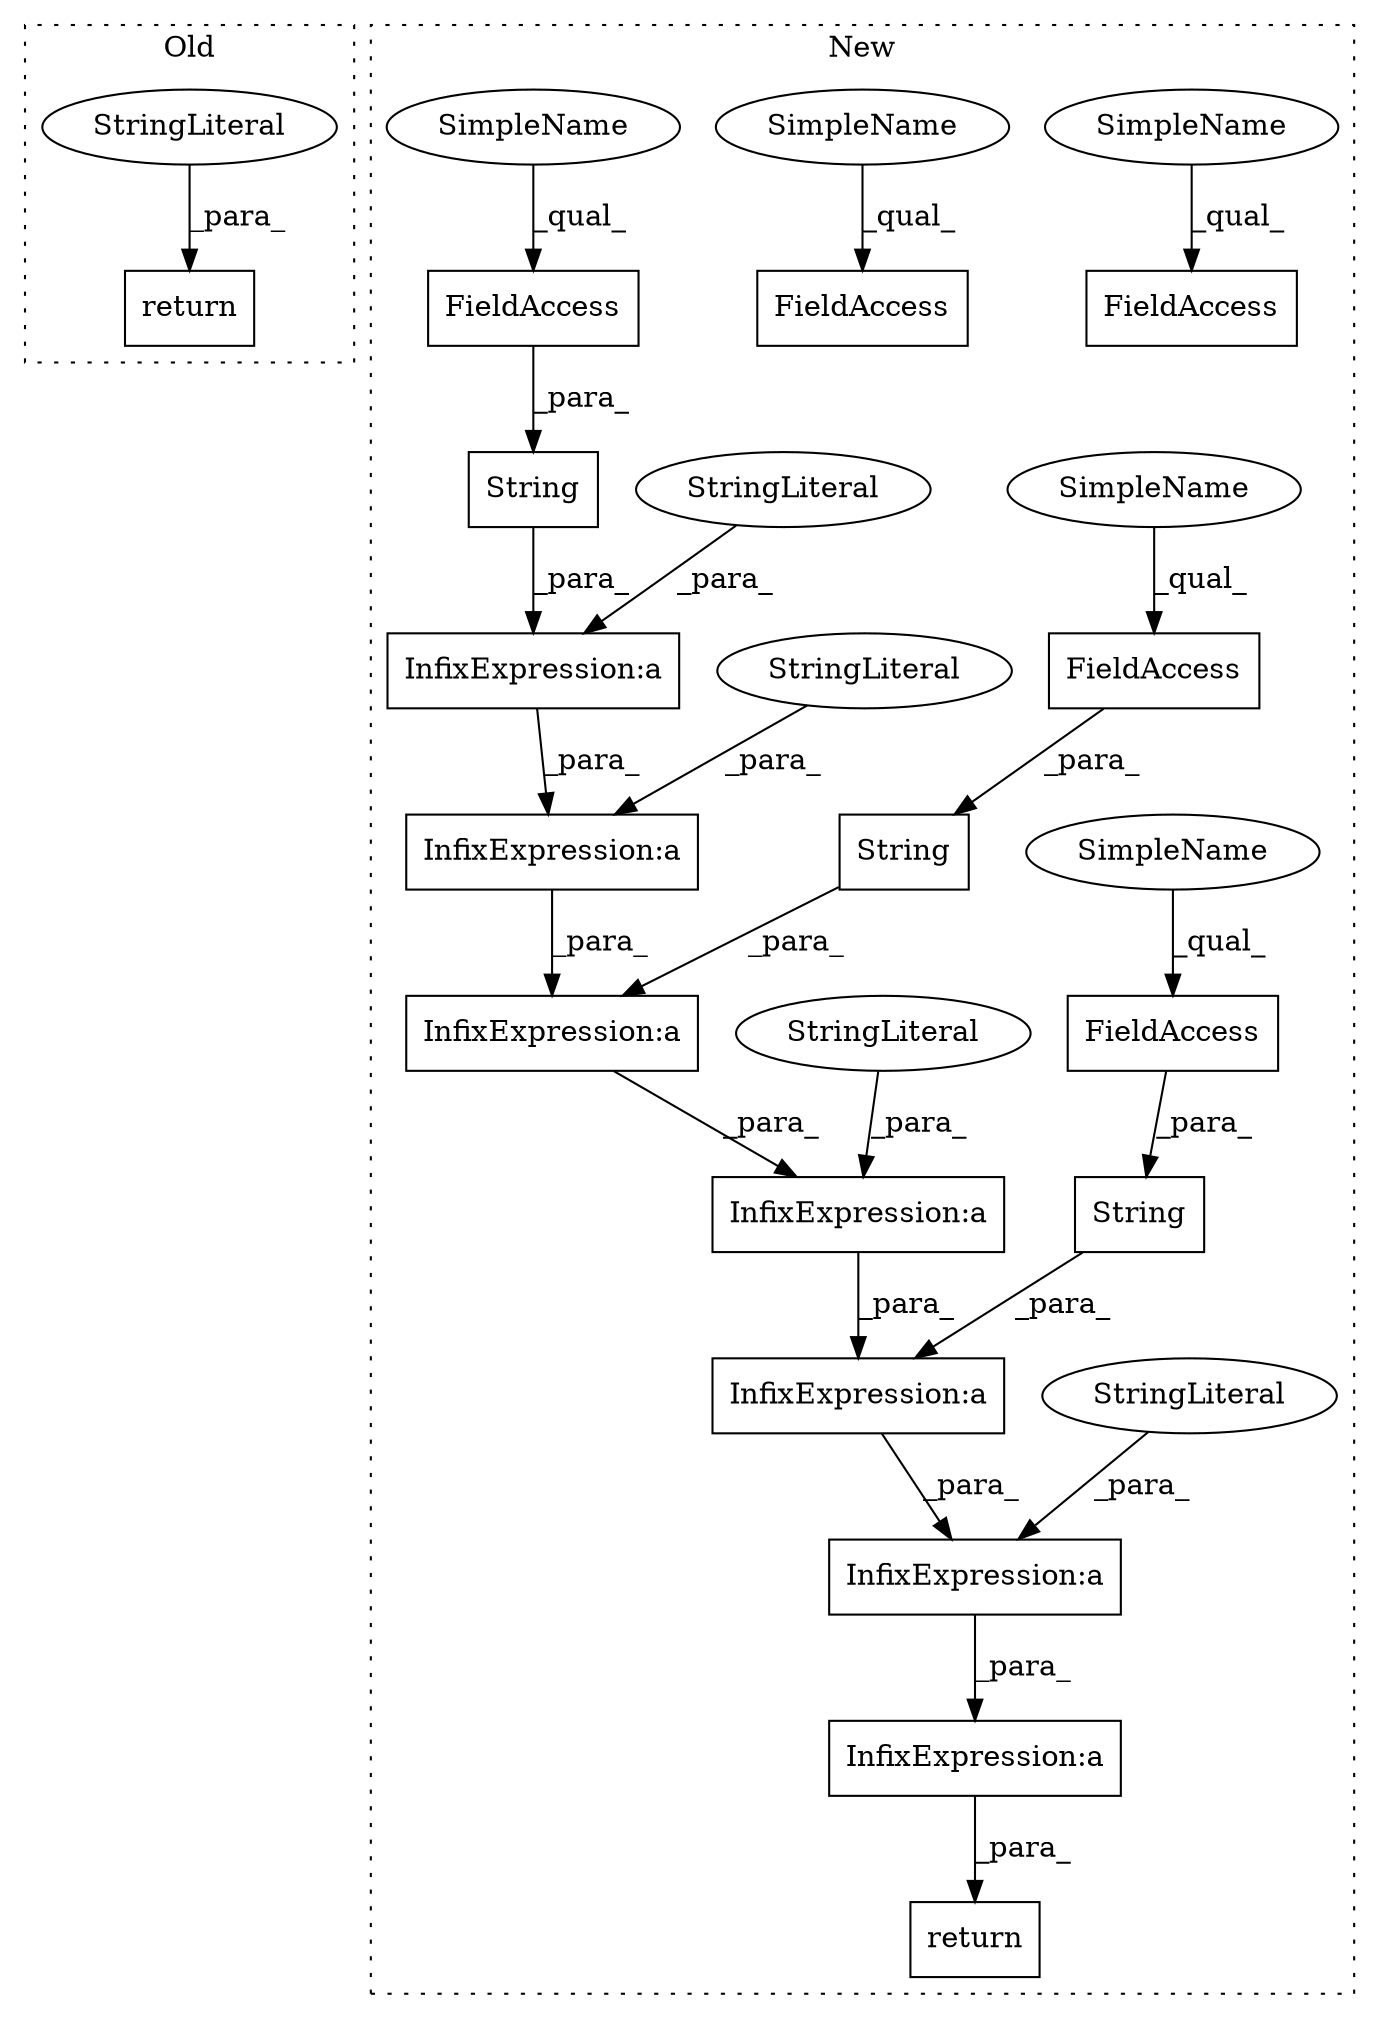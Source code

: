 digraph G {
subgraph cluster0 {
1 [label="return" a="41" s="11720" l="7" shape="box"];
9 [label="StringLiteral" a="45" s="11727" l="2" shape="ellipse"];
label = "Old";
style="dotted";
}
subgraph cluster1 {
2 [label="String" a="32" s="11862,11889" l="7,1" shape="box"];
3 [label="return" a="41" s="11764" l="7" shape="box"];
4 [label="String" a="32" s="11818,11831" l="7,1" shape="box"];
5 [label="InfixExpression:a" a="27" s="11815" l="3" shape="box"];
6 [label="InfixExpression:a" a="27" s="11833" l="3" shape="box"];
7 [label="InfixExpression:a" a="27" s="12037" l="3" shape="box"];
8 [label="StringLiteral" a="45" s="11836" l="22" shape="ellipse"];
10 [label="FieldAccess" a="22" s="11825" l="6" shape="box"];
11 [label="FieldAccess" a="22" s="11869" l="20" shape="box"];
12 [label="StringLiteral" a="45" s="11782" l="33" shape="ellipse"];
13 [label="FieldAccess" a="22" s="11913" l="6" shape="box"];
14 [label="String" a="32" s="11906,11919" l="7,1" shape="box"];
15 [label="InfixExpression:a" a="27" s="11891" l="3" shape="box"];
16 [label="InfixExpression:a" a="27" s="11859" l="3" shape="box"];
17 [label="StringLiteral" a="45" s="11894" l="8" shape="ellipse"];
18 [label="FieldAccess" a="22" s="11947" l="10" shape="box"];
19 [label="InfixExpression:a" a="27" s="12068" l="3" shape="box"];
20 [label="InfixExpression:a" a="27" s="11937" l="3" shape="box"];
21 [label="StringLiteral" a="45" s="12040" l="27" shape="ellipse"];
22 [label="FieldAccess" a="22" s="11992" l="24" shape="box"];
23 [label="SimpleName" a="42" s="11947" l="4" shape="ellipse"];
24 [label="SimpleName" a="42" s="11992" l="4" shape="ellipse"];
25 [label="SimpleName" a="42" s="11913" l="4" shape="ellipse"];
26 [label="SimpleName" a="42" s="11869" l="4" shape="ellipse"];
27 [label="SimpleName" a="42" s="11825" l="4" shape="ellipse"];
label = "New";
style="dotted";
}
2 -> 16 [label="_para_"];
4 -> 5 [label="_para_"];
5 -> 6 [label="_para_"];
6 -> 16 [label="_para_"];
7 -> 19 [label="_para_"];
8 -> 6 [label="_para_"];
9 -> 1 [label="_para_"];
10 -> 4 [label="_para_"];
11 -> 2 [label="_para_"];
12 -> 5 [label="_para_"];
13 -> 14 [label="_para_"];
14 -> 20 [label="_para_"];
15 -> 20 [label="_para_"];
16 -> 15 [label="_para_"];
17 -> 15 [label="_para_"];
19 -> 3 [label="_para_"];
20 -> 7 [label="_para_"];
21 -> 7 [label="_para_"];
23 -> 18 [label="_qual_"];
24 -> 22 [label="_qual_"];
25 -> 13 [label="_qual_"];
26 -> 11 [label="_qual_"];
27 -> 10 [label="_qual_"];
}